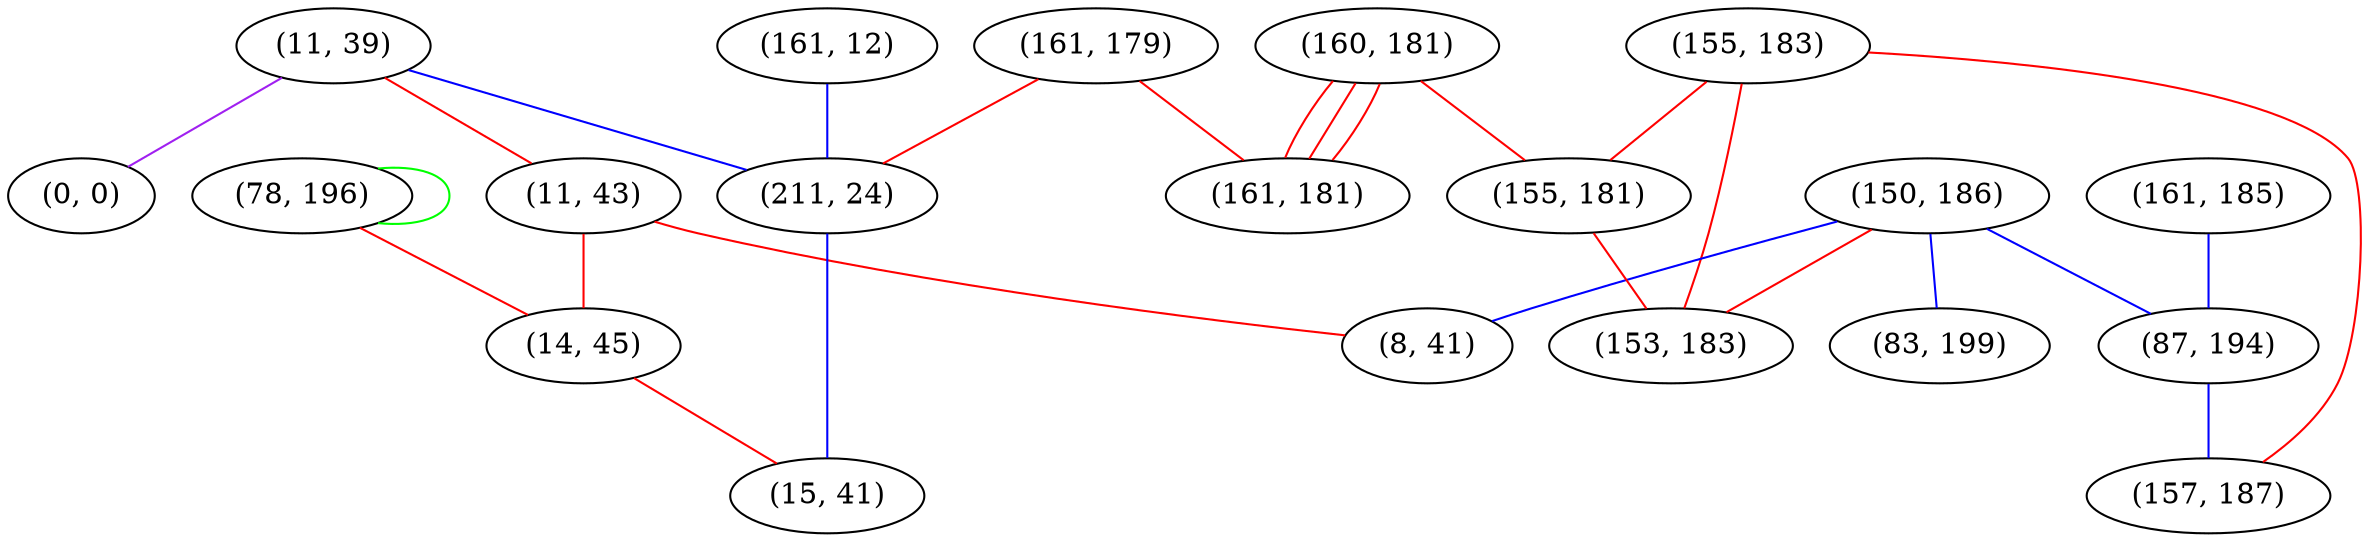 graph "" {
"(11, 39)";
"(0, 0)";
"(160, 181)";
"(11, 43)";
"(161, 12)";
"(155, 183)";
"(78, 196)";
"(161, 185)";
"(150, 186)";
"(14, 45)";
"(155, 181)";
"(8, 41)";
"(83, 199)";
"(161, 179)";
"(87, 194)";
"(211, 24)";
"(161, 181)";
"(15, 41)";
"(157, 187)";
"(153, 183)";
"(11, 39)" -- "(211, 24)"  [color=blue, key=0, weight=3];
"(11, 39)" -- "(0, 0)"  [color=purple, key=0, weight=4];
"(11, 39)" -- "(11, 43)"  [color=red, key=0, weight=1];
"(160, 181)" -- "(161, 181)"  [color=red, key=0, weight=1];
"(160, 181)" -- "(161, 181)"  [color=red, key=1, weight=1];
"(160, 181)" -- "(161, 181)"  [color=red, key=2, weight=1];
"(160, 181)" -- "(155, 181)"  [color=red, key=0, weight=1];
"(11, 43)" -- "(8, 41)"  [color=red, key=0, weight=1];
"(11, 43)" -- "(14, 45)"  [color=red, key=0, weight=1];
"(161, 12)" -- "(211, 24)"  [color=blue, key=0, weight=3];
"(155, 183)" -- "(157, 187)"  [color=red, key=0, weight=1];
"(155, 183)" -- "(155, 181)"  [color=red, key=0, weight=1];
"(155, 183)" -- "(153, 183)"  [color=red, key=0, weight=1];
"(78, 196)" -- "(78, 196)"  [color=green, key=0, weight=2];
"(78, 196)" -- "(14, 45)"  [color=red, key=0, weight=1];
"(161, 185)" -- "(87, 194)"  [color=blue, key=0, weight=3];
"(150, 186)" -- "(8, 41)"  [color=blue, key=0, weight=3];
"(150, 186)" -- "(83, 199)"  [color=blue, key=0, weight=3];
"(150, 186)" -- "(87, 194)"  [color=blue, key=0, weight=3];
"(150, 186)" -- "(153, 183)"  [color=red, key=0, weight=1];
"(14, 45)" -- "(15, 41)"  [color=red, key=0, weight=1];
"(155, 181)" -- "(153, 183)"  [color=red, key=0, weight=1];
"(161, 179)" -- "(211, 24)"  [color=red, key=0, weight=1];
"(161, 179)" -- "(161, 181)"  [color=red, key=0, weight=1];
"(87, 194)" -- "(157, 187)"  [color=blue, key=0, weight=3];
"(211, 24)" -- "(15, 41)"  [color=blue, key=0, weight=3];
}
